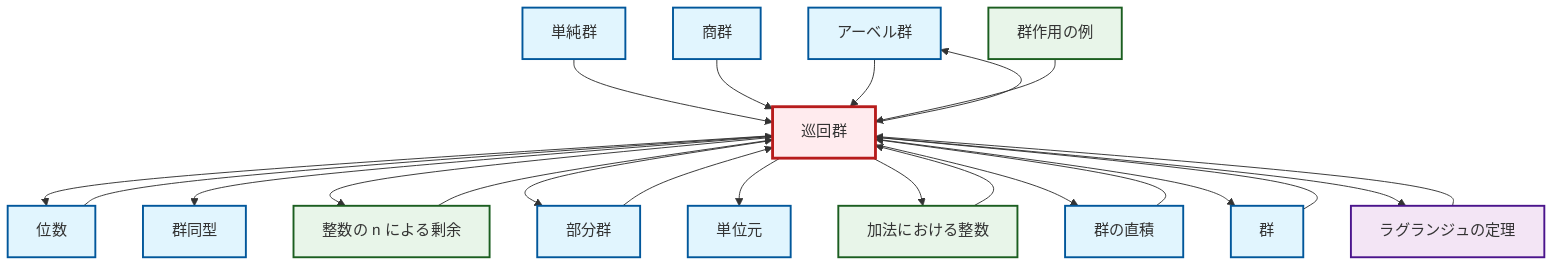 graph TD
    classDef definition fill:#e1f5fe,stroke:#01579b,stroke-width:2px
    classDef theorem fill:#f3e5f5,stroke:#4a148c,stroke-width:2px
    classDef axiom fill:#fff3e0,stroke:#e65100,stroke-width:2px
    classDef example fill:#e8f5e9,stroke:#1b5e20,stroke-width:2px
    classDef current fill:#ffebee,stroke:#b71c1c,stroke-width:3px
    def-abelian-group["アーベル群"]:::definition
    def-quotient-group["商群"]:::definition
    def-isomorphism["群同型"]:::definition
    def-simple-group["単純群"]:::definition
    def-subgroup["部分群"]:::definition
    ex-integers-addition["加法における整数"]:::example
    def-cyclic-group["巡回群"]:::definition
    def-order["位数"]:::definition
    thm-lagrange["ラグランジュの定理"]:::theorem
    def-identity-element["単位元"]:::definition
    ex-group-action-examples["群作用の例"]:::example
    def-group["群"]:::definition
    ex-quotient-integers-mod-n["整数の n による剰余"]:::example
    def-direct-product["群の直積"]:::definition
    def-simple-group --> def-cyclic-group
    def-group --> def-cyclic-group
    ex-quotient-integers-mod-n --> def-cyclic-group
    def-cyclic-group --> def-abelian-group
    def-quotient-group --> def-cyclic-group
    def-cyclic-group --> def-order
    def-abelian-group --> def-cyclic-group
    def-cyclic-group --> def-isomorphism
    def-cyclic-group --> ex-quotient-integers-mod-n
    def-cyclic-group --> def-subgroup
    ex-group-action-examples --> def-cyclic-group
    def-order --> def-cyclic-group
    def-direct-product --> def-cyclic-group
    def-cyclic-group --> def-identity-element
    def-subgroup --> def-cyclic-group
    def-cyclic-group --> ex-integers-addition
    def-cyclic-group --> def-direct-product
    thm-lagrange --> def-cyclic-group
    def-cyclic-group --> def-group
    ex-integers-addition --> def-cyclic-group
    def-cyclic-group --> thm-lagrange
    class def-cyclic-group current